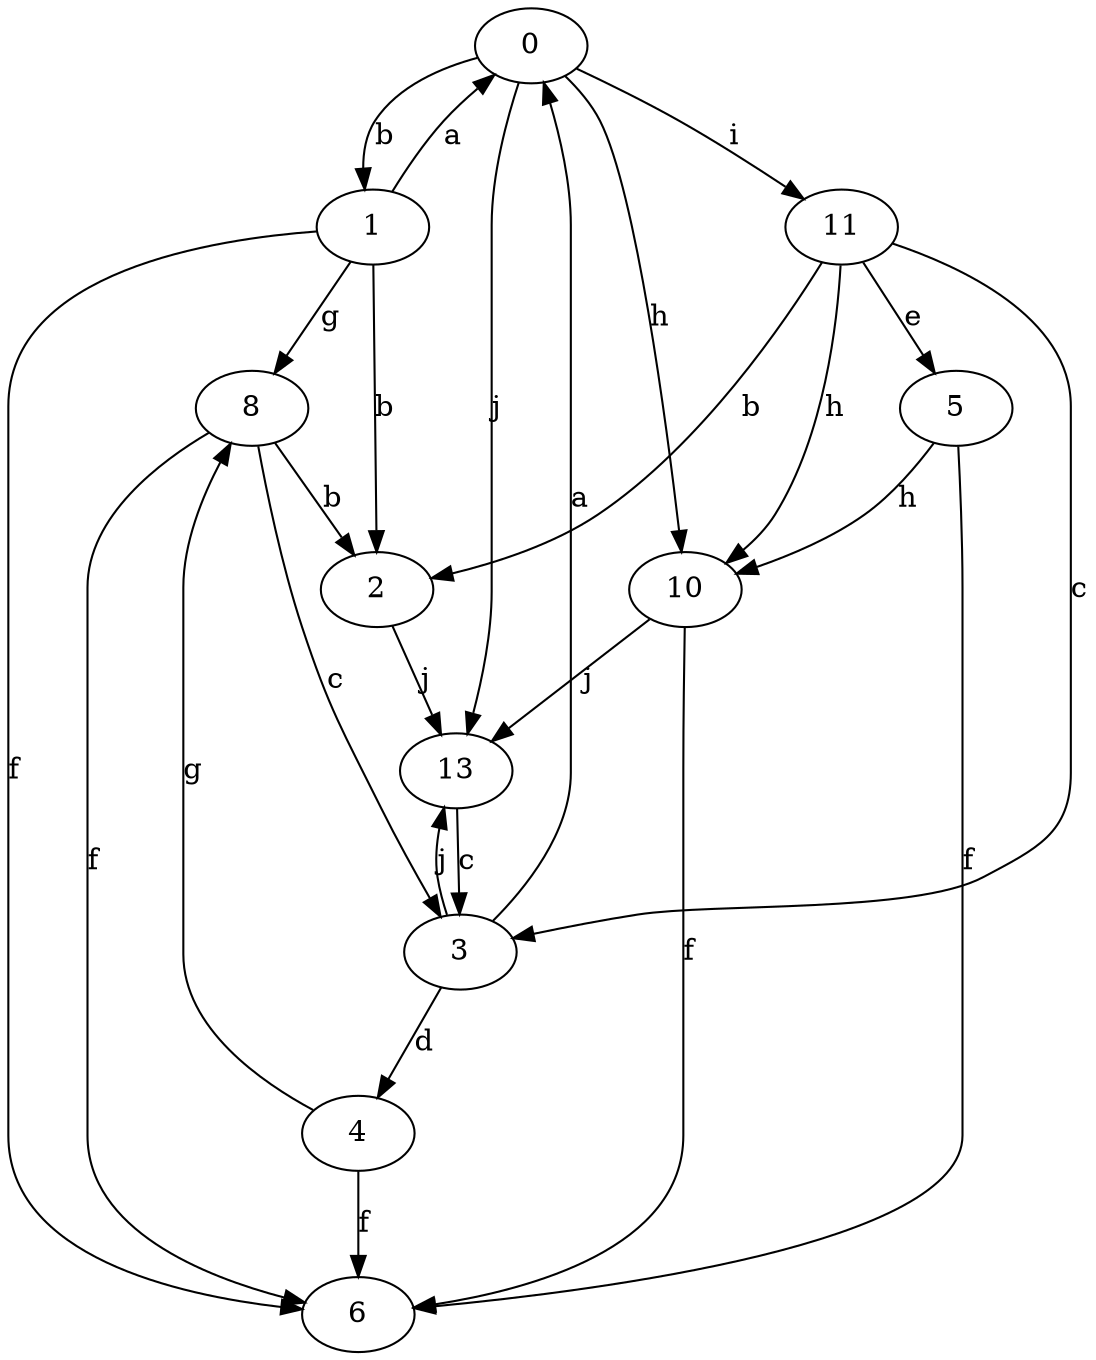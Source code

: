 strict digraph  {
0;
1;
2;
3;
4;
5;
6;
8;
10;
11;
13;
0 -> 1  [label=b];
0 -> 10  [label=h];
0 -> 11  [label=i];
0 -> 13  [label=j];
1 -> 0  [label=a];
1 -> 2  [label=b];
1 -> 6  [label=f];
1 -> 8  [label=g];
2 -> 13  [label=j];
3 -> 0  [label=a];
3 -> 4  [label=d];
3 -> 13  [label=j];
4 -> 6  [label=f];
4 -> 8  [label=g];
5 -> 6  [label=f];
5 -> 10  [label=h];
8 -> 2  [label=b];
8 -> 3  [label=c];
8 -> 6  [label=f];
10 -> 6  [label=f];
10 -> 13  [label=j];
11 -> 2  [label=b];
11 -> 3  [label=c];
11 -> 5  [label=e];
11 -> 10  [label=h];
13 -> 3  [label=c];
}
